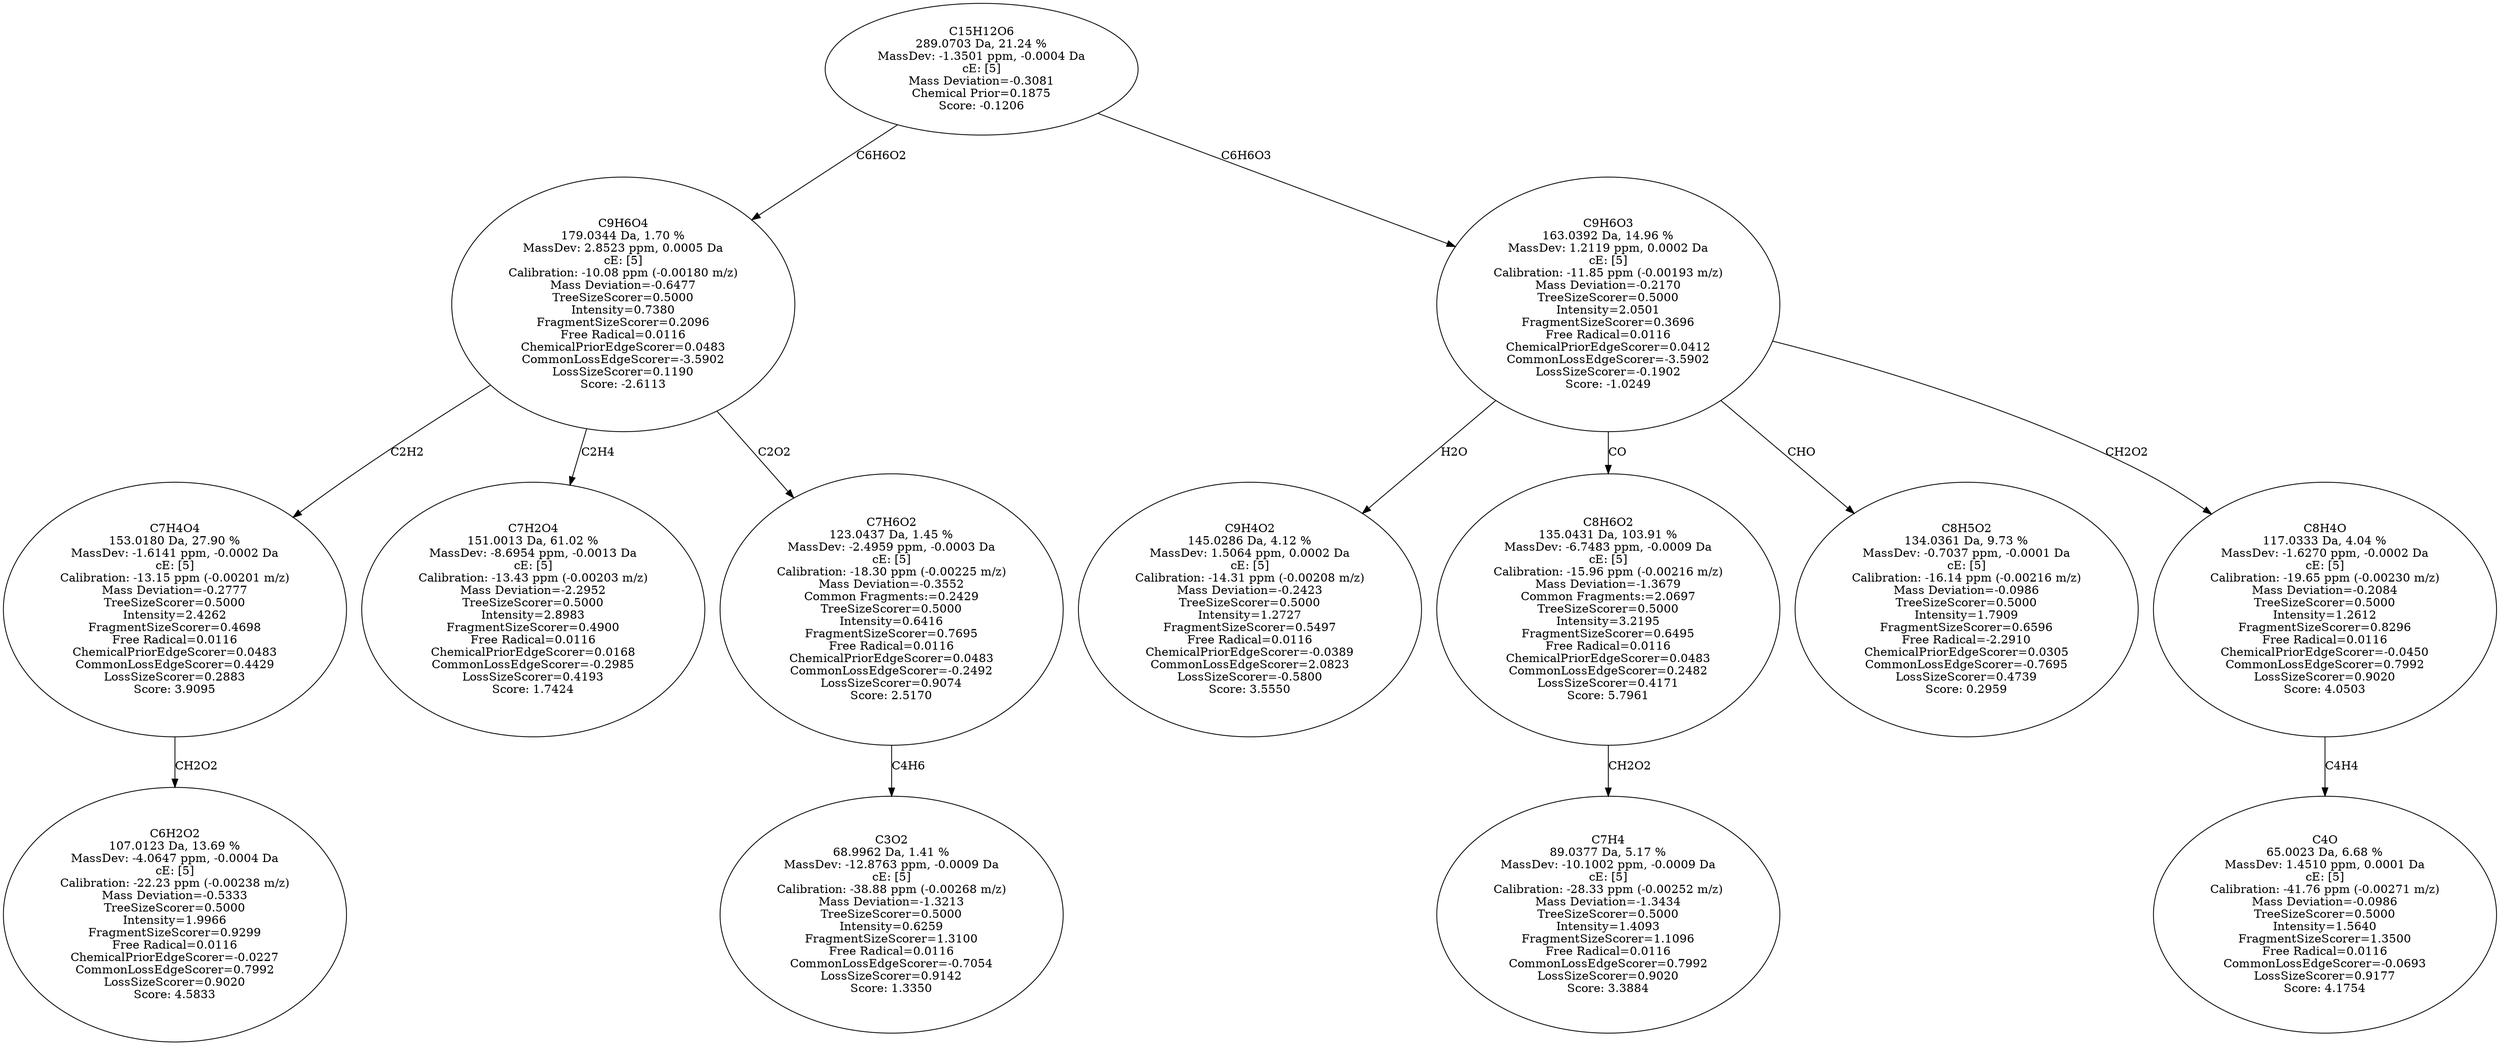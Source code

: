 strict digraph {
v1 [label="C6H2O2\n107.0123 Da, 13.69 %\nMassDev: -4.0647 ppm, -0.0004 Da\ncE: [5]\nCalibration: -22.23 ppm (-0.00238 m/z)\nMass Deviation=-0.5333\nTreeSizeScorer=0.5000\nIntensity=1.9966\nFragmentSizeScorer=0.9299\nFree Radical=0.0116\nChemicalPriorEdgeScorer=-0.0227\nCommonLossEdgeScorer=0.7992\nLossSizeScorer=0.9020\nScore: 4.5833"];
v2 [label="C7H4O4\n153.0180 Da, 27.90 %\nMassDev: -1.6141 ppm, -0.0002 Da\ncE: [5]\nCalibration: -13.15 ppm (-0.00201 m/z)\nMass Deviation=-0.2777\nTreeSizeScorer=0.5000\nIntensity=2.4262\nFragmentSizeScorer=0.4698\nFree Radical=0.0116\nChemicalPriorEdgeScorer=0.0483\nCommonLossEdgeScorer=0.4429\nLossSizeScorer=0.2883\nScore: 3.9095"];
v3 [label="C7H2O4\n151.0013 Da, 61.02 %\nMassDev: -8.6954 ppm, -0.0013 Da\ncE: [5]\nCalibration: -13.43 ppm (-0.00203 m/z)\nMass Deviation=-2.2952\nTreeSizeScorer=0.5000\nIntensity=2.8983\nFragmentSizeScorer=0.4900\nFree Radical=0.0116\nChemicalPriorEdgeScorer=0.0168\nCommonLossEdgeScorer=-0.2985\nLossSizeScorer=0.4193\nScore: 1.7424"];
v4 [label="C3O2\n68.9962 Da, 1.41 %\nMassDev: -12.8763 ppm, -0.0009 Da\ncE: [5]\nCalibration: -38.88 ppm (-0.00268 m/z)\nMass Deviation=-1.3213\nTreeSizeScorer=0.5000\nIntensity=0.6259\nFragmentSizeScorer=1.3100\nFree Radical=0.0116\nCommonLossEdgeScorer=-0.7054\nLossSizeScorer=0.9142\nScore: 1.3350"];
v5 [label="C7H6O2\n123.0437 Da, 1.45 %\nMassDev: -2.4959 ppm, -0.0003 Da\ncE: [5]\nCalibration: -18.30 ppm (-0.00225 m/z)\nMass Deviation=-0.3552\nCommon Fragments:=0.2429\nTreeSizeScorer=0.5000\nIntensity=0.6416\nFragmentSizeScorer=0.7695\nFree Radical=0.0116\nChemicalPriorEdgeScorer=0.0483\nCommonLossEdgeScorer=-0.2492\nLossSizeScorer=0.9074\nScore: 2.5170"];
v6 [label="C9H6O4\n179.0344 Da, 1.70 %\nMassDev: 2.8523 ppm, 0.0005 Da\ncE: [5]\nCalibration: -10.08 ppm (-0.00180 m/z)\nMass Deviation=-0.6477\nTreeSizeScorer=0.5000\nIntensity=0.7380\nFragmentSizeScorer=0.2096\nFree Radical=0.0116\nChemicalPriorEdgeScorer=0.0483\nCommonLossEdgeScorer=-3.5902\nLossSizeScorer=0.1190\nScore: -2.6113"];
v7 [label="C9H4O2\n145.0286 Da, 4.12 %\nMassDev: 1.5064 ppm, 0.0002 Da\ncE: [5]\nCalibration: -14.31 ppm (-0.00208 m/z)\nMass Deviation=-0.2423\nTreeSizeScorer=0.5000\nIntensity=1.2727\nFragmentSizeScorer=0.5497\nFree Radical=0.0116\nChemicalPriorEdgeScorer=-0.0389\nCommonLossEdgeScorer=2.0823\nLossSizeScorer=-0.5800\nScore: 3.5550"];
v8 [label="C7H4\n89.0377 Da, 5.17 %\nMassDev: -10.1002 ppm, -0.0009 Da\ncE: [5]\nCalibration: -28.33 ppm (-0.00252 m/z)\nMass Deviation=-1.3434\nTreeSizeScorer=0.5000\nIntensity=1.4093\nFragmentSizeScorer=1.1096\nFree Radical=0.0116\nCommonLossEdgeScorer=0.7992\nLossSizeScorer=0.9020\nScore: 3.3884"];
v9 [label="C8H6O2\n135.0431 Da, 103.91 %\nMassDev: -6.7483 ppm, -0.0009 Da\ncE: [5]\nCalibration: -15.96 ppm (-0.00216 m/z)\nMass Deviation=-1.3679\nCommon Fragments:=2.0697\nTreeSizeScorer=0.5000\nIntensity=3.2195\nFragmentSizeScorer=0.6495\nFree Radical=0.0116\nChemicalPriorEdgeScorer=0.0483\nCommonLossEdgeScorer=0.2482\nLossSizeScorer=0.4171\nScore: 5.7961"];
v10 [label="C8H5O2\n134.0361 Da, 9.73 %\nMassDev: -0.7037 ppm, -0.0001 Da\ncE: [5]\nCalibration: -16.14 ppm (-0.00216 m/z)\nMass Deviation=-0.0986\nTreeSizeScorer=0.5000\nIntensity=1.7909\nFragmentSizeScorer=0.6596\nFree Radical=-2.2910\nChemicalPriorEdgeScorer=0.0305\nCommonLossEdgeScorer=-0.7695\nLossSizeScorer=0.4739\nScore: 0.2959"];
v11 [label="C4O\n65.0023 Da, 6.68 %\nMassDev: 1.4510 ppm, 0.0001 Da\ncE: [5]\nCalibration: -41.76 ppm (-0.00271 m/z)\nMass Deviation=-0.0986\nTreeSizeScorer=0.5000\nIntensity=1.5640\nFragmentSizeScorer=1.3500\nFree Radical=0.0116\nCommonLossEdgeScorer=-0.0693\nLossSizeScorer=0.9177\nScore: 4.1754"];
v12 [label="C8H4O\n117.0333 Da, 4.04 %\nMassDev: -1.6270 ppm, -0.0002 Da\ncE: [5]\nCalibration: -19.65 ppm (-0.00230 m/z)\nMass Deviation=-0.2084\nTreeSizeScorer=0.5000\nIntensity=1.2612\nFragmentSizeScorer=0.8296\nFree Radical=0.0116\nChemicalPriorEdgeScorer=-0.0450\nCommonLossEdgeScorer=0.7992\nLossSizeScorer=0.9020\nScore: 4.0503"];
v13 [label="C9H6O3\n163.0392 Da, 14.96 %\nMassDev: 1.2119 ppm, 0.0002 Da\ncE: [5]\nCalibration: -11.85 ppm (-0.00193 m/z)\nMass Deviation=-0.2170\nTreeSizeScorer=0.5000\nIntensity=2.0501\nFragmentSizeScorer=0.3696\nFree Radical=0.0116\nChemicalPriorEdgeScorer=0.0412\nCommonLossEdgeScorer=-3.5902\nLossSizeScorer=-0.1902\nScore: -1.0249"];
v14 [label="C15H12O6\n289.0703 Da, 21.24 %\nMassDev: -1.3501 ppm, -0.0004 Da\ncE: [5]\nMass Deviation=-0.3081\nChemical Prior=0.1875\nScore: -0.1206"];
v2 -> v1 [label="CH2O2"];
v6 -> v2 [label="C2H2"];
v6 -> v3 [label="C2H4"];
v5 -> v4 [label="C4H6"];
v6 -> v5 [label="C2O2"];
v14 -> v6 [label="C6H6O2"];
v13 -> v7 [label="H2O"];
v9 -> v8 [label="CH2O2"];
v13 -> v9 [label="CO"];
v13 -> v10 [label="CHO"];
v12 -> v11 [label="C4H4"];
v13 -> v12 [label="CH2O2"];
v14 -> v13 [label="C6H6O3"];
}